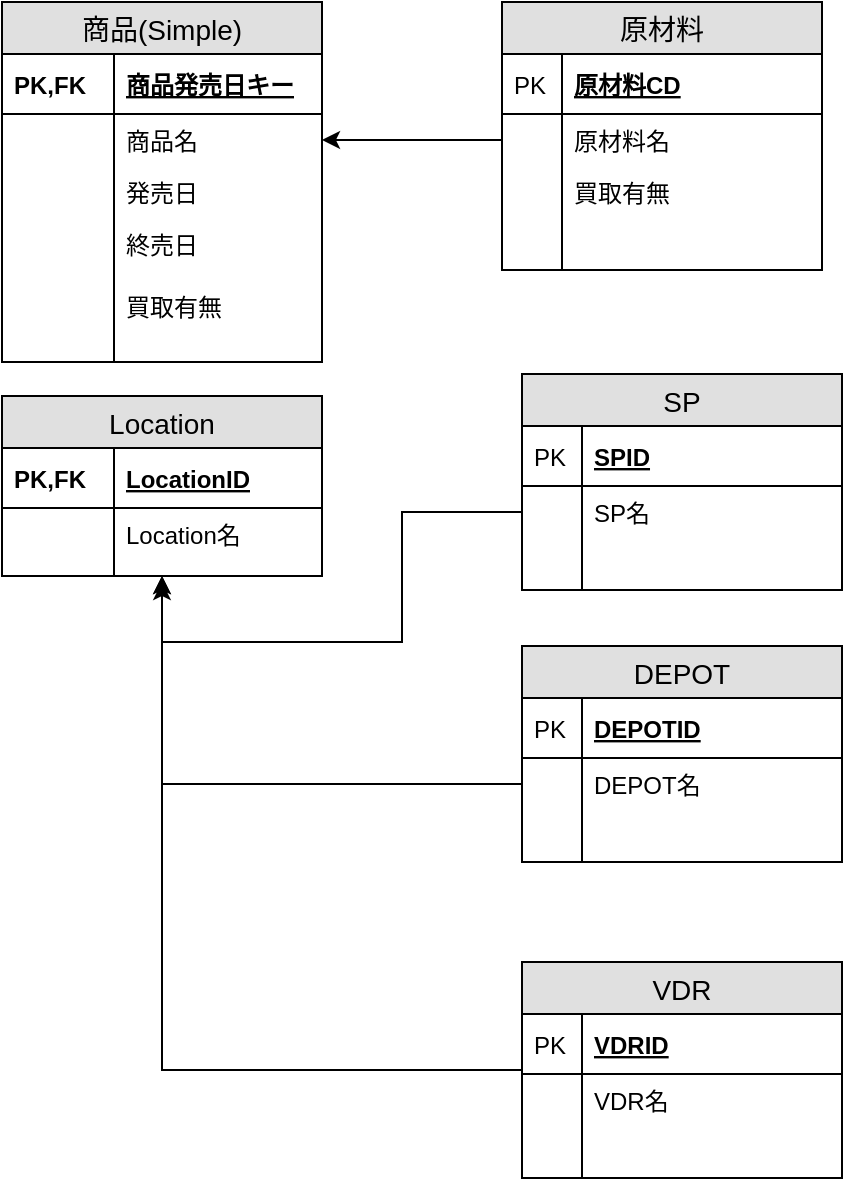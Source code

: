 <mxfile version="10.9.4" type="github"><diagram name="Page-1" id="e56a1550-8fbb-45ad-956c-1786394a9013"><mxGraphModel dx="2062" dy="764" grid="1" gridSize="10" guides="1" tooltips="1" connect="1" arrows="1" fold="1" page="1" pageScale="1" pageWidth="1100" pageHeight="850" background="#ffffff" math="0" shadow="0"><root><mxCell id="0"/><mxCell id="1" parent="0"/><mxCell id="QHdMc44s9FhLpH0v4eKT-12" value="原材料" style="swimlane;fontStyle=0;childLayout=stackLayout;horizontal=1;startSize=26;fillColor=#e0e0e0;horizontalStack=0;resizeParent=1;resizeParentMax=0;resizeLast=0;collapsible=1;marginBottom=0;swimlaneFillColor=#ffffff;align=center;fontSize=14;" parent="1" vertex="1"><mxGeometry x="280" y="80" width="160" height="134" as="geometry"/></mxCell><mxCell id="QHdMc44s9FhLpH0v4eKT-13" value="原材料CD" style="shape=partialRectangle;top=0;left=0;right=0;bottom=1;align=left;verticalAlign=middle;fillColor=none;spacingLeft=34;spacingRight=4;overflow=hidden;rotatable=0;points=[[0,0.5],[1,0.5]];portConstraint=eastwest;dropTarget=0;fontStyle=5;fontSize=12;" parent="QHdMc44s9FhLpH0v4eKT-12" vertex="1"><mxGeometry y="26" width="160" height="30" as="geometry"/></mxCell><mxCell id="QHdMc44s9FhLpH0v4eKT-14" value="PK" style="shape=partialRectangle;top=0;left=0;bottom=0;fillColor=none;align=left;verticalAlign=middle;spacingLeft=4;spacingRight=4;overflow=hidden;rotatable=0;points=[];portConstraint=eastwest;part=1;fontSize=12;" parent="QHdMc44s9FhLpH0v4eKT-13" vertex="1" connectable="0"><mxGeometry width="30" height="30" as="geometry"/></mxCell><mxCell id="QHdMc44s9FhLpH0v4eKT-15" value="原材料名" style="shape=partialRectangle;top=0;left=0;right=0;bottom=0;align=left;verticalAlign=top;fillColor=none;spacingLeft=34;spacingRight=4;overflow=hidden;rotatable=0;points=[[0,0.5],[1,0.5]];portConstraint=eastwest;dropTarget=0;fontSize=12;" parent="QHdMc44s9FhLpH0v4eKT-12" vertex="1"><mxGeometry y="56" width="160" height="26" as="geometry"/></mxCell><mxCell id="QHdMc44s9FhLpH0v4eKT-16" value="" style="shape=partialRectangle;top=0;left=0;bottom=0;fillColor=none;align=left;verticalAlign=top;spacingLeft=4;spacingRight=4;overflow=hidden;rotatable=0;points=[];portConstraint=eastwest;part=1;fontSize=12;" parent="QHdMc44s9FhLpH0v4eKT-15" vertex="1" connectable="0"><mxGeometry width="30" height="26" as="geometry"/></mxCell><mxCell id="QHdMc44s9FhLpH0v4eKT-19" value="買取有無" style="shape=partialRectangle;top=0;left=0;right=0;bottom=0;align=left;verticalAlign=top;fillColor=none;spacingLeft=34;spacingRight=4;overflow=hidden;rotatable=0;points=[[0,0.5],[1,0.5]];portConstraint=eastwest;dropTarget=0;fontSize=12;" parent="QHdMc44s9FhLpH0v4eKT-12" vertex="1"><mxGeometry y="82" width="160" height="26" as="geometry"/></mxCell><mxCell id="QHdMc44s9FhLpH0v4eKT-20" value="" style="shape=partialRectangle;top=0;left=0;bottom=0;fillColor=none;align=left;verticalAlign=top;spacingLeft=4;spacingRight=4;overflow=hidden;rotatable=0;points=[];portConstraint=eastwest;part=1;fontSize=12;" parent="QHdMc44s9FhLpH0v4eKT-19" vertex="1" connectable="0"><mxGeometry width="30" height="26" as="geometry"/></mxCell><mxCell id="QHdMc44s9FhLpH0v4eKT-17" value="" style="shape=partialRectangle;top=0;left=0;right=0;bottom=0;align=left;verticalAlign=top;fillColor=none;spacingLeft=34;spacingRight=4;overflow=hidden;rotatable=0;points=[[0,0.5],[1,0.5]];portConstraint=eastwest;dropTarget=0;fontSize=12;" parent="QHdMc44s9FhLpH0v4eKT-12" vertex="1"><mxGeometry y="108" width="160" height="26" as="geometry"/></mxCell><mxCell id="QHdMc44s9FhLpH0v4eKT-18" value="" style="shape=partialRectangle;top=0;left=0;bottom=0;fillColor=none;align=left;verticalAlign=top;spacingLeft=4;spacingRight=4;overflow=hidden;rotatable=0;points=[];portConstraint=eastwest;part=1;fontSize=12;" parent="QHdMc44s9FhLpH0v4eKT-17" vertex="1" connectable="0"><mxGeometry width="30" height="26" as="geometry"/></mxCell><mxCell id="QHdMc44s9FhLpH0v4eKT-30" value="商品(Simple)" style="swimlane;fontStyle=0;childLayout=stackLayout;horizontal=1;startSize=26;fillColor=#e0e0e0;horizontalStack=0;resizeParent=1;resizeParentMax=0;resizeLast=0;collapsible=1;marginBottom=0;swimlaneFillColor=#ffffff;align=center;fontSize=14;" parent="1" vertex="1"><mxGeometry x="30" y="80" width="160" height="180" as="geometry"/></mxCell><mxCell id="QHdMc44s9FhLpH0v4eKT-33" value="商品発売日キー" style="shape=partialRectangle;top=0;left=0;right=0;bottom=1;align=left;verticalAlign=middle;fillColor=none;spacingLeft=60;spacingRight=4;overflow=hidden;rotatable=0;points=[[0,0.5],[1,0.5]];portConstraint=eastwest;dropTarget=0;fontStyle=5;fontSize=12;" parent="QHdMc44s9FhLpH0v4eKT-30" vertex="1"><mxGeometry y="26" width="160" height="30" as="geometry"/></mxCell><mxCell id="QHdMc44s9FhLpH0v4eKT-34" value="PK,FK" style="shape=partialRectangle;fontStyle=1;top=0;left=0;bottom=0;fillColor=none;align=left;verticalAlign=middle;spacingLeft=4;spacingRight=4;overflow=hidden;rotatable=0;points=[];portConstraint=eastwest;part=1;fontSize=12;" parent="QHdMc44s9FhLpH0v4eKT-33" vertex="1" connectable="0"><mxGeometry width="56" height="30" as="geometry"/></mxCell><mxCell id="QHdMc44s9FhLpH0v4eKT-35" value="商品名" style="shape=partialRectangle;top=0;left=0;right=0;bottom=0;align=left;verticalAlign=top;fillColor=none;spacingLeft=60;spacingRight=4;overflow=hidden;rotatable=0;points=[[0,0.5],[1,0.5]];portConstraint=eastwest;dropTarget=0;fontSize=12;" parent="QHdMc44s9FhLpH0v4eKT-30" vertex="1"><mxGeometry y="56" width="160" height="26" as="geometry"/></mxCell><mxCell id="QHdMc44s9FhLpH0v4eKT-36" value="" style="shape=partialRectangle;top=0;left=0;bottom=0;fillColor=none;align=left;verticalAlign=top;spacingLeft=4;spacingRight=4;overflow=hidden;rotatable=0;points=[];portConstraint=eastwest;part=1;fontSize=12;" parent="QHdMc44s9FhLpH0v4eKT-35" vertex="1" connectable="0"><mxGeometry width="56" height="26" as="geometry"/></mxCell><mxCell id="QHdMc44s9FhLpH0v4eKT-38" value="発売日" style="shape=partialRectangle;top=0;left=0;right=0;bottom=0;align=left;verticalAlign=top;fillColor=none;spacingLeft=60;spacingRight=4;overflow=hidden;rotatable=0;points=[[0,0.5],[1,0.5]];portConstraint=eastwest;dropTarget=0;fontSize=12;" parent="QHdMc44s9FhLpH0v4eKT-30" vertex="1"><mxGeometry y="82" width="160" height="26" as="geometry"/></mxCell><mxCell id="QHdMc44s9FhLpH0v4eKT-39" value="" style="shape=partialRectangle;top=0;left=0;bottom=0;fillColor=none;align=left;verticalAlign=top;spacingLeft=4;spacingRight=4;overflow=hidden;rotatable=0;points=[];portConstraint=eastwest;part=1;fontSize=12;" parent="QHdMc44s9FhLpH0v4eKT-38" vertex="1" connectable="0"><mxGeometry width="56" height="26" as="geometry"/></mxCell><mxCell id="QHdMc44s9FhLpH0v4eKT-40" value="終売日" style="shape=partialRectangle;top=0;left=0;right=0;bottom=0;align=left;verticalAlign=top;fillColor=none;spacingLeft=60;spacingRight=4;overflow=hidden;rotatable=0;points=[[0,0.5],[1,0.5]];portConstraint=eastwest;dropTarget=0;fontSize=12;" parent="QHdMc44s9FhLpH0v4eKT-30" vertex="1"><mxGeometry y="108" width="160" height="26" as="geometry"/></mxCell><mxCell id="QHdMc44s9FhLpH0v4eKT-41" value="" style="shape=partialRectangle;top=0;left=0;bottom=0;fillColor=none;align=left;verticalAlign=top;spacingLeft=4;spacingRight=4;overflow=hidden;rotatable=0;points=[];portConstraint=eastwest;part=1;fontSize=12;" parent="QHdMc44s9FhLpH0v4eKT-40" vertex="1" connectable="0"><mxGeometry width="56" height="26" as="geometry"/></mxCell><mxCell id="QHdMc44s9FhLpH0v4eKT-31" value="" style="shape=partialRectangle;top=0;left=0;right=0;bottom=0;align=left;verticalAlign=middle;fillColor=none;spacingLeft=60;spacingRight=4;overflow=hidden;rotatable=0;points=[[0,0.5],[1,0.5]];portConstraint=eastwest;dropTarget=0;fontStyle=5;fontSize=12;" parent="QHdMc44s9FhLpH0v4eKT-30" vertex="1"><mxGeometry y="134" width="160" height="46" as="geometry"/></mxCell><mxCell id="QHdMc44s9FhLpH0v4eKT-32" value="" style="shape=partialRectangle;fontStyle=1;top=0;left=0;bottom=0;fillColor=none;align=left;verticalAlign=middle;spacingLeft=4;spacingRight=4;overflow=hidden;rotatable=0;points=[];portConstraint=eastwest;part=1;fontSize=12;" parent="QHdMc44s9FhLpH0v4eKT-31" vertex="1" connectable="0"><mxGeometry width="56" height="46" as="geometry"/></mxCell><mxCell id="QHdMc44s9FhLpH0v4eKT-42" value="買取有無" style="shape=partialRectangle;top=0;left=0;right=0;bottom=0;align=left;verticalAlign=top;fillColor=none;spacingLeft=60;spacingRight=4;overflow=hidden;rotatable=0;points=[[0,0.5],[1,0.5]];portConstraint=eastwest;dropTarget=0;fontSize=12;" parent="1" vertex="1"><mxGeometry x="30" y="219" width="160" height="26" as="geometry"/></mxCell><mxCell id="QHdMc44s9FhLpH0v4eKT-43" value="" style="shape=partialRectangle;top=0;left=0;bottom=0;fillColor=none;align=left;verticalAlign=top;spacingLeft=4;spacingRight=4;overflow=hidden;rotatable=0;points=[];portConstraint=eastwest;part=1;fontSize=12;" parent="QHdMc44s9FhLpH0v4eKT-42" vertex="1" connectable="0"><mxGeometry width="56" height="26" as="geometry"/></mxCell><object label="" Relationship="Refrence" id="QHdMc44s9FhLpH0v4eKT-44"><mxCell style="edgeStyle=orthogonalEdgeStyle;rounded=0;orthogonalLoop=1;jettySize=auto;html=1;entryX=1;entryY=0.5;entryDx=0;entryDy=0;" parent="1" source="QHdMc44s9FhLpH0v4eKT-15" target="QHdMc44s9FhLpH0v4eKT-35" edge="1"><mxGeometry relative="1" as="geometry"/></mxCell></object><mxCell id="QHdMc44s9FhLpH0v4eKT-45" value="Location" style="swimlane;fontStyle=0;childLayout=stackLayout;horizontal=1;startSize=26;fillColor=#e0e0e0;horizontalStack=0;resizeParent=1;resizeParentMax=0;resizeLast=0;collapsible=1;marginBottom=0;swimlaneFillColor=#ffffff;align=center;fontSize=14;" parent="1" vertex="1"><mxGeometry x="30" y="277" width="160" height="90" as="geometry"/></mxCell><mxCell id="QHdMc44s9FhLpH0v4eKT-46" value="LocationID" style="shape=partialRectangle;top=0;left=0;right=0;bottom=1;align=left;verticalAlign=middle;fillColor=none;spacingLeft=60;spacingRight=4;overflow=hidden;rotatable=0;points=[[0,0.5],[1,0.5]];portConstraint=eastwest;dropTarget=0;fontStyle=5;fontSize=12;" parent="QHdMc44s9FhLpH0v4eKT-45" vertex="1"><mxGeometry y="26" width="160" height="30" as="geometry"/></mxCell><mxCell id="QHdMc44s9FhLpH0v4eKT-47" value="PK,FK" style="shape=partialRectangle;fontStyle=1;top=0;left=0;bottom=0;fillColor=none;align=left;verticalAlign=middle;spacingLeft=4;spacingRight=4;overflow=hidden;rotatable=0;points=[];portConstraint=eastwest;part=1;fontSize=12;" parent="QHdMc44s9FhLpH0v4eKT-46" vertex="1" connectable="0"><mxGeometry width="56" height="30" as="geometry"/></mxCell><mxCell id="QHdMc44s9FhLpH0v4eKT-48" value="Location名" style="shape=partialRectangle;top=0;left=0;right=0;bottom=0;align=left;verticalAlign=top;fillColor=none;spacingLeft=60;spacingRight=4;overflow=hidden;rotatable=0;points=[[0,0.5],[1,0.5]];portConstraint=eastwest;dropTarget=0;fontSize=12;" parent="QHdMc44s9FhLpH0v4eKT-45" vertex="1"><mxGeometry y="56" width="160" height="26" as="geometry"/></mxCell><mxCell id="QHdMc44s9FhLpH0v4eKT-49" value="" style="shape=partialRectangle;top=0;left=0;bottom=0;fillColor=none;align=left;verticalAlign=top;spacingLeft=4;spacingRight=4;overflow=hidden;rotatable=0;points=[];portConstraint=eastwest;part=1;fontSize=12;" parent="QHdMc44s9FhLpH0v4eKT-48" vertex="1" connectable="0"><mxGeometry width="56" height="26" as="geometry"/></mxCell><mxCell id="QHdMc44s9FhLpH0v4eKT-54" value="" style="shape=partialRectangle;top=0;left=0;right=0;bottom=0;align=left;verticalAlign=middle;fillColor=none;spacingLeft=60;spacingRight=4;overflow=hidden;rotatable=0;points=[[0,0.5],[1,0.5]];portConstraint=eastwest;dropTarget=0;fontStyle=5;fontSize=12;" parent="QHdMc44s9FhLpH0v4eKT-45" vertex="1"><mxGeometry y="82" width="160" height="8" as="geometry"/></mxCell><mxCell id="QHdMc44s9FhLpH0v4eKT-55" value="" style="shape=partialRectangle;fontStyle=1;top=0;left=0;bottom=0;fillColor=none;align=left;verticalAlign=middle;spacingLeft=4;spacingRight=4;overflow=hidden;rotatable=0;points=[];portConstraint=eastwest;part=1;fontSize=12;" parent="QHdMc44s9FhLpH0v4eKT-54" vertex="1" connectable="0"><mxGeometry width="56" height="8" as="geometry"/></mxCell><mxCell id="QHdMc44s9FhLpH0v4eKT-56" value="SP" style="swimlane;fontStyle=0;childLayout=stackLayout;horizontal=1;startSize=26;fillColor=#e0e0e0;horizontalStack=0;resizeParent=1;resizeParentMax=0;resizeLast=0;collapsible=1;marginBottom=0;swimlaneFillColor=#ffffff;align=center;fontSize=14;" parent="1" vertex="1"><mxGeometry x="290" y="266" width="160" height="108" as="geometry"/></mxCell><mxCell id="QHdMc44s9FhLpH0v4eKT-57" value="SPID" style="shape=partialRectangle;top=0;left=0;right=0;bottom=1;align=left;verticalAlign=middle;fillColor=none;spacingLeft=34;spacingRight=4;overflow=hidden;rotatable=0;points=[[0,0.5],[1,0.5]];portConstraint=eastwest;dropTarget=0;fontStyle=5;fontSize=12;" parent="QHdMc44s9FhLpH0v4eKT-56" vertex="1"><mxGeometry y="26" width="160" height="30" as="geometry"/></mxCell><mxCell id="QHdMc44s9FhLpH0v4eKT-58" value="PK" style="shape=partialRectangle;top=0;left=0;bottom=0;fillColor=none;align=left;verticalAlign=middle;spacingLeft=4;spacingRight=4;overflow=hidden;rotatable=0;points=[];portConstraint=eastwest;part=1;fontSize=12;" parent="QHdMc44s9FhLpH0v4eKT-57" vertex="1" connectable="0"><mxGeometry width="30" height="30" as="geometry"/></mxCell><mxCell id="QHdMc44s9FhLpH0v4eKT-59" value="SP名" style="shape=partialRectangle;top=0;left=0;right=0;bottom=0;align=left;verticalAlign=top;fillColor=none;spacingLeft=34;spacingRight=4;overflow=hidden;rotatable=0;points=[[0,0.5],[1,0.5]];portConstraint=eastwest;dropTarget=0;fontSize=12;" parent="QHdMc44s9FhLpH0v4eKT-56" vertex="1"><mxGeometry y="56" width="160" height="26" as="geometry"/></mxCell><mxCell id="QHdMc44s9FhLpH0v4eKT-60" value="" style="shape=partialRectangle;top=0;left=0;bottom=0;fillColor=none;align=left;verticalAlign=top;spacingLeft=4;spacingRight=4;overflow=hidden;rotatable=0;points=[];portConstraint=eastwest;part=1;fontSize=12;" parent="QHdMc44s9FhLpH0v4eKT-59" vertex="1" connectable="0"><mxGeometry width="30" height="26" as="geometry"/></mxCell><mxCell id="QHdMc44s9FhLpH0v4eKT-63" value="" style="shape=partialRectangle;top=0;left=0;right=0;bottom=0;align=left;verticalAlign=top;fillColor=none;spacingLeft=34;spacingRight=4;overflow=hidden;rotatable=0;points=[[0,0.5],[1,0.5]];portConstraint=eastwest;dropTarget=0;fontSize=12;" parent="QHdMc44s9FhLpH0v4eKT-56" vertex="1"><mxGeometry y="82" width="160" height="26" as="geometry"/></mxCell><mxCell id="QHdMc44s9FhLpH0v4eKT-64" value="" style="shape=partialRectangle;top=0;left=0;bottom=0;fillColor=none;align=left;verticalAlign=top;spacingLeft=4;spacingRight=4;overflow=hidden;rotatable=0;points=[];portConstraint=eastwest;part=1;fontSize=12;" parent="QHdMc44s9FhLpH0v4eKT-63" vertex="1" connectable="0"><mxGeometry width="30" height="26" as="geometry"/></mxCell><mxCell id="QHdMc44s9FhLpH0v4eKT-65" value="DEPOT" style="swimlane;fontStyle=0;childLayout=stackLayout;horizontal=1;startSize=26;fillColor=#e0e0e0;horizontalStack=0;resizeParent=1;resizeParentMax=0;resizeLast=0;collapsible=1;marginBottom=0;swimlaneFillColor=#ffffff;align=center;fontSize=14;" parent="1" vertex="1"><mxGeometry x="290" y="402" width="160" height="108" as="geometry"><mxRectangle x="290" y="402" width="80" height="26" as="alternateBounds"/></mxGeometry></mxCell><mxCell id="QHdMc44s9FhLpH0v4eKT-66" value="DEPOTID" style="shape=partialRectangle;top=0;left=0;right=0;bottom=1;align=left;verticalAlign=middle;fillColor=none;spacingLeft=34;spacingRight=4;overflow=hidden;rotatable=0;points=[[0,0.5],[1,0.5]];portConstraint=eastwest;dropTarget=0;fontStyle=5;fontSize=12;" parent="QHdMc44s9FhLpH0v4eKT-65" vertex="1"><mxGeometry y="26" width="160" height="30" as="geometry"/></mxCell><mxCell id="QHdMc44s9FhLpH0v4eKT-67" value="PK" style="shape=partialRectangle;top=0;left=0;bottom=0;fillColor=none;align=left;verticalAlign=middle;spacingLeft=4;spacingRight=4;overflow=hidden;rotatable=0;points=[];portConstraint=eastwest;part=1;fontSize=12;" parent="QHdMc44s9FhLpH0v4eKT-66" vertex="1" connectable="0"><mxGeometry width="30" height="30" as="geometry"/></mxCell><mxCell id="QHdMc44s9FhLpH0v4eKT-68" value="DEPOT名" style="shape=partialRectangle;top=0;left=0;right=0;bottom=0;align=left;verticalAlign=top;fillColor=none;spacingLeft=34;spacingRight=4;overflow=hidden;rotatable=0;points=[[0,0.5],[1,0.5]];portConstraint=eastwest;dropTarget=0;fontSize=12;" parent="QHdMc44s9FhLpH0v4eKT-65" vertex="1"><mxGeometry y="56" width="160" height="26" as="geometry"/></mxCell><mxCell id="QHdMc44s9FhLpH0v4eKT-69" value="" style="shape=partialRectangle;top=0;left=0;bottom=0;fillColor=none;align=left;verticalAlign=top;spacingLeft=4;spacingRight=4;overflow=hidden;rotatable=0;points=[];portConstraint=eastwest;part=1;fontSize=12;" parent="QHdMc44s9FhLpH0v4eKT-68" vertex="1" connectable="0"><mxGeometry width="30" height="26" as="geometry"/></mxCell><mxCell id="QHdMc44s9FhLpH0v4eKT-70" value="" style="shape=partialRectangle;top=0;left=0;right=0;bottom=0;align=left;verticalAlign=top;fillColor=none;spacingLeft=34;spacingRight=4;overflow=hidden;rotatable=0;points=[[0,0.5],[1,0.5]];portConstraint=eastwest;dropTarget=0;fontSize=12;" parent="QHdMc44s9FhLpH0v4eKT-65" vertex="1"><mxGeometry y="82" width="160" height="26" as="geometry"/></mxCell><mxCell id="QHdMc44s9FhLpH0v4eKT-71" value="" style="shape=partialRectangle;top=0;left=0;bottom=0;fillColor=none;align=left;verticalAlign=top;spacingLeft=4;spacingRight=4;overflow=hidden;rotatable=0;points=[];portConstraint=eastwest;part=1;fontSize=12;" parent="QHdMc44s9FhLpH0v4eKT-70" vertex="1" connectable="0"><mxGeometry width="30" height="26" as="geometry"/></mxCell><mxCell id="QHdMc44s9FhLpH0v4eKT-83" style="edgeStyle=orthogonalEdgeStyle;rounded=0;orthogonalLoop=1;jettySize=auto;html=1;" parent="1" source="QHdMc44s9FhLpH0v4eKT-72" target="QHdMc44s9FhLpH0v4eKT-45" edge="1"><mxGeometry relative="1" as="geometry"/></mxCell><mxCell id="QHdMc44s9FhLpH0v4eKT-72" value="VDR" style="swimlane;fontStyle=0;childLayout=stackLayout;horizontal=1;startSize=26;fillColor=#e0e0e0;horizontalStack=0;resizeParent=1;resizeParentMax=0;resizeLast=0;collapsible=1;marginBottom=0;swimlaneFillColor=#ffffff;align=center;fontSize=14;" parent="1" vertex="1"><mxGeometry x="290" y="560" width="160" height="108" as="geometry"><mxRectangle x="290" y="402" width="80" height="26" as="alternateBounds"/></mxGeometry></mxCell><mxCell id="QHdMc44s9FhLpH0v4eKT-73" value="VDRID" style="shape=partialRectangle;top=0;left=0;right=0;bottom=1;align=left;verticalAlign=middle;fillColor=none;spacingLeft=34;spacingRight=4;overflow=hidden;rotatable=0;points=[[0,0.5],[1,0.5]];portConstraint=eastwest;dropTarget=0;fontStyle=5;fontSize=12;" parent="QHdMc44s9FhLpH0v4eKT-72" vertex="1"><mxGeometry y="26" width="160" height="30" as="geometry"/></mxCell><mxCell id="QHdMc44s9FhLpH0v4eKT-74" value="PK" style="shape=partialRectangle;top=0;left=0;bottom=0;fillColor=none;align=left;verticalAlign=middle;spacingLeft=4;spacingRight=4;overflow=hidden;rotatable=0;points=[];portConstraint=eastwest;part=1;fontSize=12;" parent="QHdMc44s9FhLpH0v4eKT-73" vertex="1" connectable="0"><mxGeometry width="30" height="30" as="geometry"/></mxCell><mxCell id="QHdMc44s9FhLpH0v4eKT-75" value="VDR名" style="shape=partialRectangle;top=0;left=0;right=0;bottom=0;align=left;verticalAlign=top;fillColor=none;spacingLeft=34;spacingRight=4;overflow=hidden;rotatable=0;points=[[0,0.5],[1,0.5]];portConstraint=eastwest;dropTarget=0;fontSize=12;" parent="QHdMc44s9FhLpH0v4eKT-72" vertex="1"><mxGeometry y="56" width="160" height="26" as="geometry"/></mxCell><mxCell id="QHdMc44s9FhLpH0v4eKT-76" value="" style="shape=partialRectangle;top=0;left=0;bottom=0;fillColor=none;align=left;verticalAlign=top;spacingLeft=4;spacingRight=4;overflow=hidden;rotatable=0;points=[];portConstraint=eastwest;part=1;fontSize=12;" parent="QHdMc44s9FhLpH0v4eKT-75" vertex="1" connectable="0"><mxGeometry width="30" height="26" as="geometry"/></mxCell><mxCell id="QHdMc44s9FhLpH0v4eKT-77" value="" style="shape=partialRectangle;top=0;left=0;right=0;bottom=0;align=left;verticalAlign=top;fillColor=none;spacingLeft=34;spacingRight=4;overflow=hidden;rotatable=0;points=[[0,0.5],[1,0.5]];portConstraint=eastwest;dropTarget=0;fontSize=12;" parent="QHdMc44s9FhLpH0v4eKT-72" vertex="1"><mxGeometry y="82" width="160" height="26" as="geometry"/></mxCell><mxCell id="QHdMc44s9FhLpH0v4eKT-78" value="" style="shape=partialRectangle;top=0;left=0;bottom=0;fillColor=none;align=left;verticalAlign=top;spacingLeft=4;spacingRight=4;overflow=hidden;rotatable=0;points=[];portConstraint=eastwest;part=1;fontSize=12;" parent="QHdMc44s9FhLpH0v4eKT-77" vertex="1" connectable="0"><mxGeometry width="30" height="26" as="geometry"/></mxCell><mxCell id="QHdMc44s9FhLpH0v4eKT-81" style="edgeStyle=orthogonalEdgeStyle;rounded=0;orthogonalLoop=1;jettySize=auto;html=1;" parent="1" source="QHdMc44s9FhLpH0v4eKT-59" edge="1"><mxGeometry relative="1" as="geometry"><mxPoint x="110" y="370" as="targetPoint"/><Array as="points"><mxPoint x="230" y="335"/><mxPoint x="230" y="400"/><mxPoint x="110" y="400"/></Array></mxGeometry></mxCell><mxCell id="QHdMc44s9FhLpH0v4eKT-82" style="edgeStyle=orthogonalEdgeStyle;rounded=0;orthogonalLoop=1;jettySize=auto;html=1;" parent="1" source="QHdMc44s9FhLpH0v4eKT-68" target="QHdMc44s9FhLpH0v4eKT-45" edge="1"><mxGeometry relative="1" as="geometry"/></mxCell></root></mxGraphModel></diagram></mxfile>